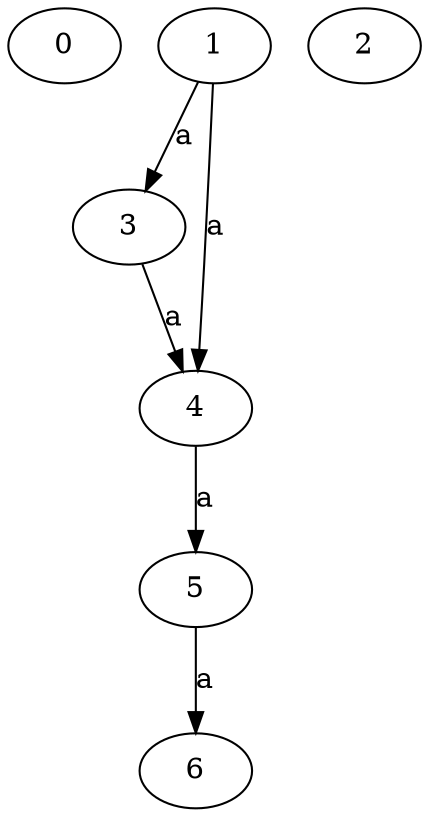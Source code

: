 strict digraph  {
0;
1;
3;
4;
5;
2;
6;
1 -> 3  [label=a];
1 -> 4  [label=a];
3 -> 4  [label=a];
4 -> 5  [label=a];
5 -> 6  [label=a];
}
